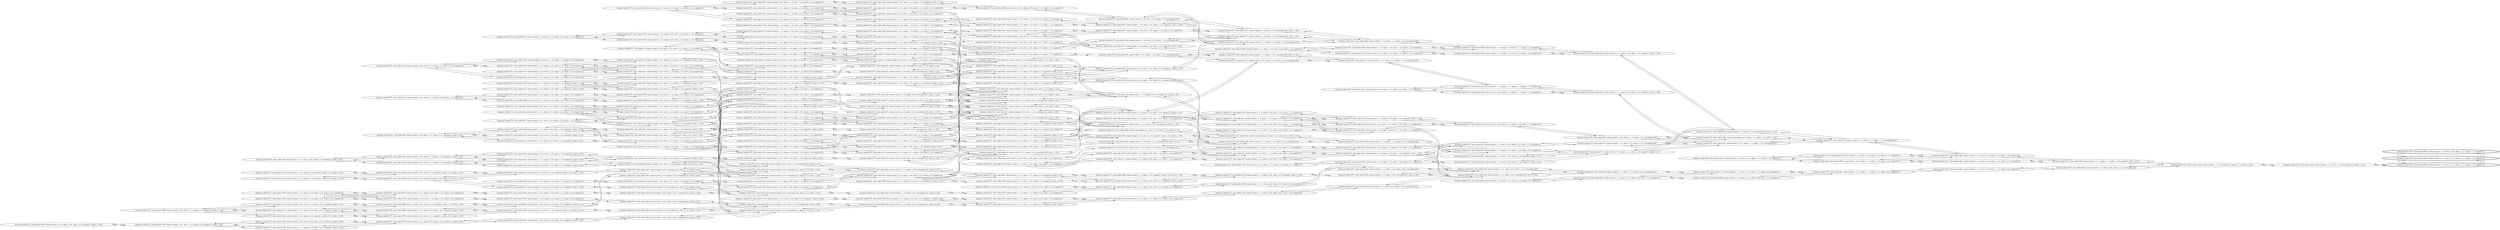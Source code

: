 digraph {
rankdir="LR"
s2502[label="(instance index=275, state index=2502, atoms={at(t1,c_2_2), at(p2,c_0_0), at(p1,c_0_0), empty(t1), at(p3,c_0_0)})"]
s1689[label="(instance index=275, state index=1689, atoms={at(p2,c_0_0), at(t1,c_2_1), at(p1,c_0_0), empty(t1), at(p3,c_0_2)})"]
s1783[label="(instance index=275, state index=1783, atoms={at(p2,c_0_0), at(t1,c_1_2), at(p1,c_0_0), empty(t1), at(p3,c_0_0)})"]
s1201[label="(instance index=275, state index=1201, atoms={at(p2,c_0_0), at(t1,c_0_2), at(p1,c_0_0), empty(t1), at(p3,c_0_0)})"]
s1444[label="(instance index=275, state index=1444, atoms={at(p2,c_0_0), at(t1,c_0_2), at(p3,c_2_2), at(p1,c_0_0), empty(t1)})"]
s1445[label="(instance index=275, state index=1445, atoms={at(t1,c_1_1), at(p2,c_0_0), at(p3,c_2_2), at(p1,c_0_0), empty(t1)})"]
s442[label="(instance index=275, state index=442, atoms={at(t1,c_2_2), at(p2,c_0_0), at(p1,c_1_0), empty(t1), at(p3,c_0_0)})"]
s1112[label="(instance index=275, state index=1112, atoms={at(p2,c_0_0), at(t1,c_2_0), at(p1,c_0_0), empty(t1), at(p3,c_0_2)})"]
s1202[label="(instance index=275, state index=1202, atoms={at(t1,c_1_1), at(p2,c_0_0), at(p1,c_0_0), empty(t1), at(p3,c_0_0)})"]
s1124[label="(instance index=275, state index=1124, atoms={at(t1,c_2_2), at(p2,c_0_0), empty(t1), at(p3,c_0_2), at(p1,c_2_0)})"]
s1222[label="(instance index=275, state index=1222, atoms={at(t1,c_2_2), at(p2,c_0_0), empty(t1), at(p3,c_0_0), at(p1,c_2_0)})"]
s1123[label="(instance index=275, state index=1123, atoms={at(t1,c_1_1), at(p2,c_0_0), empty(t1), at(p3,c_0_2), at(p1,c_2_0)})"]
s1111[label="(instance index=275, state index=1111, atoms={at(t1,c_1_1), at(p2,c_0_0), at(p1,c_0_0), empty(t1), at(p3,c_0_2)})"]
s913[label="(instance index=275, state index=913, atoms={at(t1,c_0_1), at(p2,c_0_0), at(p3,c_2_2), at(p1,c_0_0), empty(t1)})"]
s690[label="(instance index=275, state index=690, atoms={at(p2,c_0_0), at(t1,c_2_1), empty(t1), at(p3,c_0_2), at(p1,c_2_0)})"]
s745[label="(instance index=275, state index=745, atoms={at(t1,c_0_1), at(p2,c_0_0), at(p1,c_0_0), empty(t1), at(p3,c_0_0)})"]
s759[label="(instance index=275, state index=759, atoms={at(p2,c_0_0), at(t1,c_2_1), empty(t1), at(p3,c_0_0), at(p1,c_2_0)})"]
s1563[label="(instance index=275, state index=1563, atoms={at(p2,c_0_0), at(t1,c_1_2), at(p3,c_2_2), at(p1,c_0_0), empty(t1)})"]
s311[label="(instance index=275, state index=311, atoms={at(p2,c_0_0), at(t1,c_1_2), at(p3,c_2_0), at(p1,c_1_0), empty(t1)})"]
s262[label="(instance index=275, state index=262, atoms={at(p2,c_0_0), at(t1,c_2_1), at(p1,c_1_0), empty(t1), at(p3,c_0_0)})"]
s680[label="(instance index=275, state index=680, atoms={at(t1,c_0_1), at(p2,c_0_0), at(p1,c_0_0), empty(t1), at(p3,c_0_2)})"]
s681[label="(instance index=275, state index=681, atoms={at(p2,c_0_0), at(p1,c_0_0), empty(t1), at(p3,c_0_2), at(t1,c_1_0)})"]
s261[label="(instance index=275, state index=261, atoms={at(p2,c_0_0), at(t1,c_1_2), at(p1,c_1_0), empty(t1), at(p3,c_0_0)})"]
s689[label="(instance index=275, state index=689, atoms={at(p2,c_0_0), empty(t1), at(p3,c_0_2), at(p1,c_2_0), at(t1,c_1_0)})"]
s215[label="(instance index=275, state index=215, atoms={at(p2,c_0_0), at(t1,c_2_1), at(p3,c_1_2), at(p1,c_0_0), empty(t1)})"]
s89[label="(instance index=275, state index=89, atoms={at(p2,c_0_0), at(t1,c_2_1), at(p1,c_1_0), empty(t1), at(p3,c_0_2)})"]
s188[label="(instance index=275, state index=188, atoms={at(t1,c_2_2), at(p2,c_0_0), at(p3,c_2_0), at(p1,c_1_0), empty(t1)})"]
s66[label="(instance index=275, state index=66, atoms={at(t1,c_1_1), at(p2,c_0_0), at(p3,c_2_2), at(p1,c_1_0), empty(t1)})"]
s129[label="(instance index=275, state index=129, atoms={at(p2,c_0_0), at(t1,c_2_0), at(p3,c_1_2), at(p1,c_0_0), empty(t1)})"]
s557[label="(instance index=275, state index=557, atoms={at(p2,c_0_0), at(t1,c_2_0), at(p3,c_2_2), empty(t1), at(p1,c_2_0)})"]
s151[label="(instance index=275, state index=151, atoms={at(t1,c_2_2), at(p2,c_0_0), at(p3,c_1_2), empty(t1), at(p1,c_2_0)})"]
s178[label="(instance index=275, state index=178, atoms={at(p3,c_1_0), at(t1,c_2_2), at(p2,c_0_0), at(p1,c_1_0), empty(t1)})"]
s128[label="(instance index=275, state index=128, atoms={at(t1,c_1_1), at(p2,c_0_0), at(p3,c_1_2), at(p1,c_0_0), empty(t1)})"]
s150[label="(instance index=275, state index=150, atoms={at(t1,c_1_1), at(p2,c_0_0), at(p3,c_1_2), empty(t1), at(p1,c_2_0)})"]
s47[label="(instance index=275, state index=47, atoms={at(t1,c_2_2), at(p2,c_0_0), at(p1,c_1_0), empty(t1), at(p3,c_0_2)})"]
s46[label="(instance index=275, state index=46, atoms={at(t1,c_1_1), at(p2,c_0_0), at(p1,c_1_0), empty(t1), at(p3,c_0_2)})"]
s552[label="(instance index=275, state index=552, atoms={at(t1,c_0_0), at(p2,c_0_0), at(p3,c_2_2), at(p1,c_0_0), empty(t1)})"]
s1003[label="(instance index=275, state index=1003, atoms={at(t1,c_2_2), at(p2,c_0_0), at(p3,c_2_2), at(p1,c_0_0), empty(t1)})"]
s358[label="(instance index=275, state index=358, atoms={at(t1,c_2_2), at(p2,c_0_0), at(p3,c_1_2), at(p1,c_0_0), empty(t1)})"]
s65[label="(instance index=275, state index=65, atoms={at(p2,c_0_0), at(t1,c_0_2), at(p3,c_2_2), at(p1,c_1_0), empty(t1)})"]
s405[label="(instance index=275, state index=405, atoms={at(t1,c_0_0), at(p2,c_0_0), at(p1,c_0_0), empty(t1), at(p3,c_0_2)})"]
s410[label="(instance index=275, state index=410, atoms={at(p2,c_0_0), at(t1,c_2_0), empty(t1), at(p3,c_0_2), at(p1,c_2_0)})"]
s67[label="(instance index=275, state index=67, atoms={at(p2,c_0_0), at(t1,c_2_0), at(p3,c_2_2), at(p1,c_1_0), empty(t1)})"]
s127[label="(instance index=275, state index=127, atoms={at(p2,c_0_0), at(t1,c_0_2), at(p3,c_1_2), at(p1,c_0_0), empty(t1)})"]
s152[label="(instance index=275, state index=152, atoms={at(p2,c_0_0), at(t1,c_2_0), at(p1,c_1_0), empty(t1), at(p3,c_0_2)})"]
s160[label="(instance index=275, state index=160, atoms={at(t1,c_2_2), at(p2,c_0_0), at(p1,c_1_0), at(p3,c_0_1), empty(t1)})"]
s161[label="(instance index=275, state index=161, atoms={at(p2,c_0_0), at(t1,c_0_2), at(p1,c_1_0), empty(t1), at(p3,c_0_0)})"]
s162[label="(instance index=275, state index=162, atoms={at(t1,c_1_1), at(p2,c_0_0), at(p1,c_1_0), empty(t1), at(p3,c_0_0)})"]
s163[label="(instance index=275, state index=163, atoms={at(p2,c_0_0), at(t1,c_2_0), at(p1,c_1_0), empty(t1), at(p3,c_0_0)})"]
s186[label="(instance index=275, state index=186, atoms={at(t1,c_1_1), at(p2,c_0_0), at(p3,c_2_0), at(p1,c_1_0), empty(t1)})"]
s443[label="(instance index=275, state index=443, atoms={at(t1,c_0_0), at(p2,c_0_0), at(p1,c_0_0), empty(t1), at(p3,c_0_0)})"]
s448[label="(instance index=275, state index=448, atoms={at(p2,c_0_0), at(t1,c_2_0), empty(t1), at(p3,c_0_0), at(p1,c_2_0)})"]
s36[label="(instance index=275, state index=36, atoms={at(p2,c_0_0), at(t1,c_2_1), at(p3,c_2_2), at(p1,c_1_0), empty(t1)})"]
s245[label="(instance index=275, state index=245, atoms={at(t1,c_0_0), at(p2,c_0_0), carrying(t1,p1), at(p3,c_0_2)})"]
s113[label="(instance index=275, state index=113, atoms={at(t1,c_0_1), at(p2,c_0_0), at(p3,c_2_2), at(p1,c_1_0), empty(t1)})"]
s24[label="(instance index=275, state index=24, atoms={at(t1,c_0_1), at(p2,c_0_0), at(p1,c_1_0), empty(t1), at(p3,c_0_2)})"]
s233[label="(instance index=275, state index=233, atoms={at(p2,c_0_0), at(t1,c_2_1), at(p1,c_1_2), at(p3,c_1_2), empty(t1)})"]
s35[label="(instance index=275, state index=35, atoms={at(p2,c_0_0), at(t1,c_1_2), at(p3,c_2_2), at(p1,c_1_0), empty(t1)})"]
s265[label="(instance index=275, state index=265, atoms={at(p2,c_0_0), carrying(t1,p1), at(t1,c_2_0), at(p3,c_0_0)})"]
s322[label="(instance index=275, state index=322, atoms={at(p2,c_0_0), carrying(t1,p1), at(t1,c_2_0), at(p3,c_2_2)})"]
s263[label="(instance index=275, state index=263, atoms={at(t1,c_0_0), at(p2,c_0_0), carrying(t1,p1), at(p3,c_0_0)})"]
s320[label="(instance index=275, state index=320, atoms={at(t1,c_0_0), at(p2,c_0_0), carrying(t1,p1), at(p3,c_2_2)})"]
s2[label="(instance index=275, state index=2, atoms={at(p2,c_0_0), at(t1,c_2_1), at(p3,c_1_2), at(p1,c_1_0), empty(t1)})"]
s73[label="(instance index=275, state index=73, atoms={at(t1,c_0_1), at(p2,c_0_0), at(p3,c_1_2), at(p1,c_0_0), empty(t1)})"]
s74[label="(instance index=275, state index=74, atoms={at(p2,c_0_0), at(p3,c_1_2), at(p1,c_0_0), empty(t1), at(t1,c_1_0)})"]
s85[label="(instance index=275, state index=85, atoms={at(p2,c_0_0), at(p3,c_1_2), empty(t1), at(p1,c_2_0), at(t1,c_1_0)})"]
s86[label="(instance index=275, state index=86, atoms={at(p2,c_0_0), at(t1,c_2_1), at(p3,c_1_2), empty(t1), at(p1,c_2_0)})"]
s112[label="(instance index=275, state index=112, atoms={at(p3,c_2_1), at(p2,c_0_0), at(t1,c_1_2), at(p1,c_1_0), empty(t1)})"]
s87[label="(instance index=275, state index=87, atoms={at(p2,c_0_0), at(p1,c_1_0), empty(t1), at(p3,c_0_2), at(t1,c_1_0)})"]
s114[label="(instance index=275, state index=114, atoms={at(p2,c_0_0), at(p3,c_2_2), at(p1,c_1_0), empty(t1), at(t1,c_1_0)})"]
s25[label="(instance index=275, state index=25, atoms={at(p2,c_0_0), at(t1,c_1_2), at(p1,c_1_0), empty(t1), at(p3,c_0_2)})"]
s92[label="(instance index=275, state index=92, atoms={at(p2,c_0_0), at(t1,c_1_2), at(p1,c_1_0), at(p3,c_0_1), empty(t1)})"]
s94[label="(instance index=275, state index=94, atoms={at(t1,c_0_1), at(p2,c_0_0), at(p1,c_1_0), empty(t1), at(p3,c_0_0)})"]
s608[label="(instance index=275, state index=608, atoms={at(t1,c_2_2), at(p2,c_0_0), carrying(t1,p3), at(p1,c_0_0)})"]
s95[label="(instance index=275, state index=95, atoms={at(p2,c_0_0), at(p1,c_1_0), empty(t1), at(p3,c_0_0), at(t1,c_1_0)})"]
s103[label="(instance index=275, state index=103, atoms={at(p3,c_1_0), at(p2,c_0_0), at(t1,c_1_2), at(p1,c_1_0), empty(t1)})"]
s104[label="(instance index=275, state index=104, atoms={at(p3,c_1_0), at(p2,c_0_0), at(t1,c_2_1), at(p1,c_1_0), empty(t1)})"]
s108[label="(instance index=275, state index=108, atoms={at(p2,c_0_0), at(p3,c_2_0), at(p1,c_1_0), empty(t1), at(t1,c_1_0)})"]
s109[label="(instance index=275, state index=109, atoms={at(p2,c_0_0), at(t1,c_2_1), at(p3,c_2_0), at(p1,c_1_0), empty(t1)})"]
s214[label="(instance index=275, state index=214, atoms={at(p2,c_0_0), at(t1,c_1_2), at(p3,c_1_2), at(p1,c_0_0), empty(t1)})"]
s247[label="(instance index=275, state index=247, atoms={at(p2,c_0_0), carrying(t1,p1), at(t1,c_2_0), at(p3,c_0_2)})"]
s244[label="(instance index=275, state index=244, atoms={at(p2,c_0_0), at(t1,c_1_2), at(p3,c_1_2), empty(t1), at(p1,c_2_0)})"]
s1325[label="(instance index=275, state index=1325, atoms={at(p3,c_1_0), at(p2,c_1_0), at(t1,c_0_2), at(p1,c_1_0), empty(t1)})"]
s141[label="(instance index=275, state index=141, atoms={at(p2,c_0_0), at(p1,c_1_2), at(t1,c_0_2), at(p3,c_1_2), empty(t1)})"]
s14[label="(instance index=275, state index=14, atoms={at(p2,c_0_0), at(t1,c_0_2), at(p1,c_1_0), empty(t1), at(p3,c_0_2)})"]
s359[label="(instance index=275, state index=359, atoms={at(p2,c_0_0), at(t1,c_1_2), carrying(t1,p3), at(p1,c_0_0)})"]
s19[label="(instance index=275, state index=19, atoms={at(t1,c_2_2), at(p2,c_0_0), at(p3,c_2_2), at(p1,c_1_0), empty(t1)})"]
s64[label="(instance index=275, state index=64, atoms={at(p3,c_2_1), at(t1,c_2_2), at(p2,c_0_0), at(p1,c_1_0), empty(t1)})"]
s4[label="(instance index=275, state index=4, atoms={at(t1,c_1_1), at(p2,c_0_0), at(p3,c_1_2), at(p1,c_1_0), empty(t1)})"]
s6[label="(instance index=275, state index=6, atoms={at(p2,c_0_0), at(t1,c_2_0), at(p3,c_1_2), at(p1,c_1_0), empty(t1)})"]
s3[label="(instance index=275, state index=3, atoms={at(p2,c_0_0), at(t1,c_0_2), at(p3,c_1_2), at(p1,c_1_0), empty(t1)})"]
s39[label="(instance index=275, state index=39, atoms={at(t1,c_0_0), at(p2,c_0_0), at(p3,c_1_2), at(p1,c_0_0), empty(t1)})"]
s44[label="(instance index=275, state index=44, atoms={at(p2,c_0_0), at(t1,c_2_0), at(p3,c_1_2), empty(t1), at(p1,c_2_0)})"]
s62[label="(instance index=275, state index=62, atoms={at(p3,c_2_1), at(t1,c_1_1), at(p2,c_0_0), at(p1,c_1_0), empty(t1)})"]
s63[label="(instance index=275, state index=63, atoms={at(p3,c_2_1), at(p2,c_0_0), at(t1,c_2_0), at(p1,c_1_0), empty(t1)})"]
s45[label="(instance index=275, state index=45, atoms={at(t1,c_0_0), at(p2,c_0_0), at(p1,c_1_0), empty(t1), at(p3,c_0_2)})"]
s142[label="(instance index=275, state index=142, atoms={at(t1,c_1_1), at(p2,c_0_0), at(p1,c_1_2), at(p3,c_1_2), empty(t1)})"]
s143[label="(instance index=275, state index=143, atoms={at(t1,c_2_2), at(p2,c_0_0), at(p1,c_1_2), at(p3,c_1_2), empty(t1)})"]
s145[label="(instance index=275, state index=145, atoms={at(t1,c_2_2), at(p2,c_0_0), at(p1,c_2_2), at(p3,c_1_2), empty(t1)})"]
s1173[label="(instance index=275, state index=1173, atoms={at(t1,c_2_2), at(p1,c_1_0), at(p3,c_0_1), empty(t1), at(p2,c_0_1)})"]
s146[label="(instance index=275, state index=146, atoms={at(t1,c_1_1), at(p2,c_0_0), at(p1,c_2_1), at(p3,c_1_2), empty(t1)})"]
s147[label="(instance index=275, state index=147, atoms={at(p2,c_0_0), at(t1,c_2_0), at(p1,c_2_1), at(p3,c_1_2), empty(t1)})"]
s404[label="(instance index=275, state index=404, atoms={at(p2,c_0_0), at(t1,c_1_2), carrying(t1,p3), at(p1,c_2_0)})"]
s148[label="(instance index=275, state index=148, atoms={at(t1,c_2_2), at(p2,c_0_0), at(p1,c_2_1), at(p3,c_1_2), empty(t1)})"]
s49[label="(instance index=275, state index=49, atoms={at(p2,c_0_0), at(t1,c_0_2), at(p1,c_1_0), at(p3,c_0_1), empty(t1)})"]
s50[label="(instance index=275, state index=50, atoms={at(t1,c_1_1), at(p2,c_0_0), at(p1,c_1_0), at(p3,c_0_1), empty(t1)})"]
s51[label="(instance index=275, state index=51, atoms={at(t1,c_0_0), at(p2,c_0_0), at(p1,c_1_0), empty(t1), at(p3,c_0_0)})"]
s58[label="(instance index=275, state index=58, atoms={at(p3,c_1_0), at(t1,c_1_1), at(p2,c_0_0), at(p1,c_1_0), empty(t1)})"]
s59[label="(instance index=275, state index=59, atoms={at(p3,c_1_0), at(p2,c_0_0), at(t1,c_2_0), at(p1,c_1_0), empty(t1)})"]
s61[label="(instance index=275, state index=61, atoms={at(p2,c_0_0), at(t1,c_2_0), at(p3,c_2_0), at(p1,c_1_0), empty(t1)})"]
s0[label="(instance index=275, state index=0, atoms={at(t1,c_2_2), at(p2,c_0_0), at(p3,c_1_2), at(p1,c_1_0), empty(t1)})"]
s387[label="(instance index=275, state index=387, atoms={at(p2,c_0_0), at(p1,c_1_2), at(t1,c_2_0), at(p3,c_1_2), empty(t1)})"]
s175[label="(instance index=275, state index=175, atoms={at(p3,c_1_0), at(p2,c_0_0), at(t1,c_0_2), at(p1,c_1_0), empty(t1)})"]
s190[label="(instance index=275, state index=190, atoms={at(p3,c_2_1), at(p2,c_0_0), at(t1,c_0_2), at(p1,c_1_0), empty(t1)})"]
s1212[label="(instance index=275, state index=1212, atoms={at(p1,c_1_1), at(t1,c_2_2), at(p2,c_0_0), empty(t1), at(p3,c_0_0)})"]
s164[label="(instance index=275, state index=164, atoms={at(p2,c_0_0), carrying(t1,p1), at(p3,c_0_0), at(t1,c_1_0)})"]
s153[label="(instance index=275, state index=153, atoms={at(p2,c_0_0), carrying(t1,p1), at(p3,c_0_2), at(t1,c_1_0)})"]
s187[label="(instance index=275, state index=187, atoms={at(p2,c_0_0), carrying(t1,p1), at(p3,c_2_0), at(t1,c_1_0)})"]
s193[label="(instance index=275, state index=193, atoms={at(p2,c_0_0), carrying(t1,p1), at(p3,c_2_2), at(t1,c_1_0)})"]
s246[label="(instance index=275, state index=246, atoms={at(t1,c_1_1), at(p2,c_0_0), carrying(t1,p1), at(p3,c_0_2)})"]
s239[label="(instance index=275, state index=239, atoms={at(t1,c_0_1), at(p2,c_0_0), at(p1,c_2_1), at(p3,c_1_2), empty(t1)})"]
s753[label="(instance index=275, state index=753, atoms={at(p1,c_1_1), at(p2,c_0_0), at(t1,c_1_2), empty(t1), at(p3,c_0_0)})"]
s32[label="(instance index=275, state index=32, atoms={at(p3,c_1_0), at(p2,c_0_0), at(p1,c_1_0), empty(t1), at(t1,c_1_0)})"]
s33[label="(instance index=275, state index=33, atoms={at(p2,c_0_0), at(t1,c_2_0), carrying(t1,p3), at(p1,c_1_0)})"]
s82[label="(instance index=275, state index=82, atoms={at(p2,c_0_0), at(t1,c_1_2), at(p1,c_1_2), at(p3,c_1_2), empty(t1)})"]
s1[label="(instance index=275, state index=1, atoms={at(p2,c_0_0), at(t1,c_1_2), at(p3,c_1_2), at(p1,c_1_0), empty(t1)})"]
s34[label="(instance index=275, state index=34, atoms={at(p3,c_2_1), at(p2,c_0_0), at(t1,c_2_1), at(p1,c_1_0), empty(t1)})"]
s725[label="(instance index=275, state index=725, atoms={at(t1,c_1_2), at(p1,c_1_0), at(p3,c_0_1), empty(t1), at(p2,c_0_1)})"]
s726[label="(instance index=275, state index=726, atoms={at(t1,c_2_1), at(p1,c_1_0), at(p3,c_0_1), empty(t1), at(p2,c_0_1)})"]
s26[label="(instance index=275, state index=26, atoms={at(t1,c_0_1), at(p2,c_0_0), at(p1,c_1_0), at(p3,c_0_1), empty(t1)})"]
s23[label="(instance index=275, state index=23, atoms={at(p2,c_0_0), carrying(t1,p1), at(t1,c_2_0), at(p3,c_1_2)})"]
s8[label="(instance index=275, state index=8, atoms={at(p2,c_0_0), at(p3,c_1_2), at(p1,c_1_0), empty(t1), at(t1,c_1_0)})"]
s7[label="(instance index=275, state index=7, atoms={at(t1,c_0_1), at(p2,c_0_0), at(p3,c_1_2), at(p1,c_1_0), empty(t1)})"]
s264[label="(instance index=275, state index=264, atoms={at(t1,c_1_1), at(p2,c_0_0), carrying(t1,p1), at(p3,c_0_0)})"]
s196[label="(instance index=275, state index=196, atoms={at(t1,c_2_1), at(p3,c_1_2), at(p1,c_1_0), empty(t1), at(p2,c_0_1)})"]
s206[label="(instance index=275, state index=206, atoms={at(t1,c_0_1), at(p2,c_1_0), at(p3,c_1_2), at(p1,c_1_0), empty(t1)})"]
s21[label="(instance index=275, state index=21, atoms={at(t1,c_0_0), at(p2,c_0_0), carrying(t1,p1), at(p3,c_1_2)})"]
s76[label="(instance index=275, state index=76, atoms={at(t1,c_0_1), at(p2,c_0_0), at(p3,c_1_2), empty(t1), at(p1,c_0_1)})"]
s77[label="(instance index=275, state index=77, atoms={at(p2,c_0_0), carrying(t1,p1), at(t1,c_0_2), at(p3,c_1_2)})"]
s83[label="(instance index=275, state index=83, atoms={at(t1,c_2_2), at(p2,c_0_0), carrying(t1,p1), at(p3,c_1_2)})"]
s84[label="(instance index=275, state index=84, atoms={at(p2,c_0_0), at(t1,c_2_1), at(p1,c_2_1), at(p3,c_1_2), empty(t1)})"]
s9[label="(instance index=275, state index=9, atoms={at(p2,c_0_0), at(t1,c_0_2), carrying(t1,p3), at(p1,c_1_0)})"]
s27[label="(instance index=275, state index=27, atoms={at(t1,c_0_0), at(p2,c_0_0), carrying(t1,p3), at(p1,c_1_0)})"]
s11[label="(instance index=275, state index=11, atoms={at(t1,c_2_2), at(p2,c_0_0), carrying(t1,p3), at(p1,c_1_0)})"]
s231[label="(instance index=275, state index=231, atoms={at(t1,c_0_1), at(p2,c_0_0), at(p1,c_1_2), at(p3,c_1_2), empty(t1)})"]
s232[label="(instance index=275, state index=232, atoms={at(p2,c_0_0), at(p1,c_1_2), at(p3,c_1_2), empty(t1), at(t1,c_1_0)})"]
s101[label="(instance index=275, state index=101, atoms={at(t1,c_0_1), at(p3,c_1_0), at(p2,c_0_0), at(p1,c_1_0), empty(t1)})"]
s835[label="(instance index=275, state index=835, atoms={at(t1,c_0_1), at(p3,c_1_0), at(p2,c_1_0), at(p1,c_1_0), empty(t1)})"]
s321[label="(instance index=275, state index=321, atoms={at(t1,c_1_1), at(p2,c_0_0), carrying(t1,p1), at(p3,c_2_2)})"]
s836[label="(instance index=275, state index=836, atoms={at(p3,c_1_0), at(p2,c_1_0), at(t1,c_1_2), at(p1,c_1_0), empty(t1)})"]
s110[label="(instance index=275, state index=110, atoms={at(t1,c_0_1), at(p3,c_2_1), at(p2,c_0_0), at(p1,c_1_0), empty(t1)})"]
s686[label="(instance index=275, state index=686, atoms={at(p1,c_1_1), at(p2,c_0_0), at(t1,c_2_1), empty(t1), at(p3,c_0_2)})"]
s40[label="(instance index=275, state index=40, atoms={at(t1,c_0_1), at(p2,c_0_0), carrying(t1,p1), at(p3,c_1_2)})"]
s494[label="(instance index=275, state index=494, atoms={at(p3,c_1_1), at(t1,c_2_2), at(p2,c_0_0), empty(t1), at(p1,c_2_0)})"]
s473[label="(instance index=275, state index=473, atoms={at(p3,c_1_1), at(p2,c_0_0), at(t1,c_0_2), at(p1,c_0_0), empty(t1)})"]
s445[label="(instance index=275, state index=445, atoms={at(t1,c_1_1), at(p1,c_1_1), at(p2,c_0_0), empty(t1), at(p3,c_0_0)})"]
s323[label="(instance index=275, state index=323, atoms={at(t1,c_2_0), at(p3,c_1_2), at(p1,c_1_0), empty(t1), at(p2,c_0_1)})"]
s48[label="(instance index=275, state index=48, atoms={at(t1,c_0_0), at(p2,c_0_0), at(p1,c_1_0), at(p3,c_0_1), empty(t1)})"]
s429[label="(instance index=275, state index=429, atoms={at(t1,c_0_0), at(p1,c_1_0), at(p3,c_0_1), empty(t1), at(p2,c_0_1)})"]
s57[label="(instance index=275, state index=57, atoms={at(p3,c_1_0), at(t1,c_0_0), at(p2,c_0_0), at(p1,c_1_0), empty(t1)})"]
s56[label="(instance index=275, state index=56, atoms={at(p3,c_1_1), at(t1,c_2_2), at(p2,c_0_0), at(p1,c_1_0), empty(t1)})"]
s18[label="(instance index=275, state index=18, atoms={at(p2,c_0_0), at(t1,c_2_1), carrying(t1,p3), at(p1,c_1_0)})"]
s132[label="(instance index=275, state index=132, atoms={at(t1,c_0_0), at(p2,c_0_0), at(p3,c_1_2), empty(t1), at(p1,c_0_1)})"]
s386[label="(instance index=275, state index=386, atoms={at(t1,c_0_0), at(p2,c_0_0), at(p1,c_1_2), at(p3,c_1_2), empty(t1)})"]
s5[label="(instance index=275, state index=5, atoms={at(p2,c_0_0), at(t1,c_1_2), carrying(t1,p3), at(p1,c_1_0)})"]
s15[label="(instance index=275, state index=15, atoms={at(t1,c_0_1), at(p2,c_0_0), carrying(t1,p3), at(p1,c_1_0)})"]
s43[label="(instance index=275, state index=43, atoms={at(p2,c_0_0), carrying(t1,p1), at(t1,c_2_1), at(p3,c_1_2)})"]
s123[label="(instance index=275, state index=123, atoms={at(p2,c_1_0), at(t1,c_1_1), at(p3,c_1_2), at(p1,c_1_0), empty(t1)})"]
s503[label="(instance index=275, state index=503, atoms={at(p3,c_1_0), at(p2,c_1_0), at(t1,c_1_1), at(p1,c_1_0), empty(t1)})"]
s122[label="(instance index=275, state index=122, atoms={at(p2,c_1_0), at(t1,c_0_0), at(p3,c_1_2), at(p1,c_1_0), empty(t1)})"]
s117[label="(instance index=275, state index=117, atoms={at(t1,c_1_1), at(p3,c_1_2), at(p1,c_1_0), empty(t1), at(p2,c_0_1)})"]
s496[label="(instance index=275, state index=496, atoms={at(p3,c_1_0), at(t1,c_0_2), at(p1,c_1_0), empty(t1), at(p2,c_0_1)})"]
s115[label="(instance index=275, state index=115, atoms={at(t1,c_0_0), at(p3,c_1_2), at(p1,c_1_0), empty(t1), at(p2,c_0_1)})"]
s345[label="(instance index=275, state index=345, atoms={at(p2,c_1_0), at(t1,c_0_2), at(p3,c_1_2), at(p1,c_1_0), empty(t1)})"]
s1064[label="(instance index=275, state index=1064, atoms={at(p1,c_1_1), at(p2,c_0_0), at(t1,c_0_2), at(p3,c_2_2), empty(t1)})"]
s12[label="(instance index=275, state index=12, atoms={at(t1,c_0_0), at(p2,c_0_0), at(p3,c_1_2), at(p1,c_1_0), empty(t1)})"]
s431[label="(instance index=275, state index=431, atoms={at(t1,c_1_1), at(p1,c_1_0), at(p3,c_0_1), empty(t1), at(p2,c_0_1)})"]
s430[label="(instance index=275, state index=430, atoms={at(t1,c_0_2), at(p1,c_1_0), at(p3,c_0_1), empty(t1), at(p2,c_0_1)})"]
s17[label="(instance index=275, state index=17, atoms={at(p2,c_0_0), carrying(t1,p3), at(p1,c_1_0), at(t1,c_1_0)})"]
s398[label="(instance index=275, state index=398, atoms={at(t1,c_0_0), at(p2,c_0_0), at(p1,c_2_1), at(p3,c_1_2), empty(t1)})"]
s502[label="(instance index=275, state index=502, atoms={at(p3,c_1_0), at(p2,c_1_0), at(t1,c_0_0), at(p1,c_1_0), empty(t1)})"]
s42[label="(instance index=275, state index=42, atoms={at(p2,c_0_0), carrying(t1,p1), at(t1,c_1_2), at(p3,c_1_2)})"]
s554[label="(instance index=275, state index=554, atoms={at(t1,c_1_1), at(p1,c_1_1), at(p2,c_0_0), at(p3,c_2_2), empty(t1)})"]
s13[label="(instance index=275, state index=13, atoms={at(p2,c_0_0), carrying(t1,p1), at(p3,c_1_2), at(t1,c_1_0)})"]
s407[label="(instance index=275, state index=407, atoms={at(t1,c_1_1), at(p1,c_1_1), at(p2,c_0_0), empty(t1), at(p3,c_0_2)})"]
s289[label="(instance index=275, state index=289, atoms={at(p3,c_1_1), at(p2,c_0_0), at(t1,c_2_1), empty(t1), at(p1,c_2_0)})"]
s288[label="(instance index=275, state index=288, atoms={at(p3,c_1_1), at(p2,c_0_0), empty(t1), at(p1,c_2_0), at(t1,c_1_0)})"]
s31[label="(instance index=275, state index=31, atoms={at(p3,c_1_1), at(p2,c_0_0), at(t1,c_2_1), at(p1,c_1_0), empty(t1)})"]
s256[label="(instance index=275, state index=256, atoms={at(t1,c_0_1), at(p1,c_1_0), at(p3,c_0_1), empty(t1), at(p2,c_0_1)})"]
s222[label="(instance index=275, state index=222, atoms={at(t1,c_0_0), at(p3,c_1_2), carrying(t1,p2), at(p1,c_0_1)})"]
s194[label="(instance index=275, state index=194, atoms={at(p3,c_1_2), at(p1,c_1_0), empty(t1), at(p2,c_0_1), at(t1,c_1_0)})"]
s293[label="(instance index=275, state index=293, atoms={at(p3,c_1_0), at(p2,c_1_0), at(p1,c_1_0), empty(t1), at(t1,c_1_0)})"]
s290[label="(instance index=275, state index=290, atoms={at(t1,c_0_1), at(p3,c_1_0), at(p1,c_1_0), empty(t1), at(p2,c_0_1)})"]
s30[label="(instance index=275, state index=30, atoms={at(p3,c_1_1), at(p2,c_0_0), at(t1,c_1_2), at(p1,c_1_0), empty(t1)})"]
s276[label="(instance index=275, state index=276, atoms={at(t1,c_0_1), at(p3,c_1_1), at(p2,c_0_0), at(p1,c_0_0), empty(t1)})"]
s22[label="(instance index=275, state index=22, atoms={at(t1,c_1_1), at(p2,c_0_0), carrying(t1,p1), at(p3,c_1_2)})"]
s71[label="(instance index=275, state index=71, atoms={at(p2,c_1_0), at(p3,c_1_2), at(p1,c_1_0), empty(t1), at(t1,c_1_0)})"]
s20[label="(instance index=275, state index=20, atoms={at(t1,c_0_0), at(p3,c_1_2), at(p1,c_1_0), carrying(t1,p2)})"]
s81[label="(instance index=275, state index=81, atoms={at(p1,c_1_1), at(p2,c_0_0), at(t1,c_2_1), at(p3,c_1_2), empty(t1)})"]
s102[label="(instance index=275, state index=102, atoms={at(p3,c_1_0), at(t1,c_0_0), at(p1,c_1_0), carrying(t1,p2)})"]
s68[label="(instance index=275, state index=68, atoms={at(t1,c_0_1), at(p3,c_1_2), at(p1,c_1_0), empty(t1), at(p2,c_0_1)})"]
s291[label="(instance index=275, state index=291, atoms={at(p3,c_1_0), at(t1,c_0_2), at(p1,c_1_0), carrying(t1,p2)})"]
s560[label="(instance index=275, state index=560, atoms={carrying(t1,p1), at(t1,c_2_0), at(p3,c_1_2), at(p2,c_0_1)})"]
s207[label="(instance index=275, state index=207, atoms={at(p2,c_1_0), at(t1,c_1_2), at(p3,c_1_2), at(p1,c_1_0), empty(t1)})"]
s10[label="(instance index=275, state index=10, atoms={at(t1,c_1_1), at(p2,c_0_0), carrying(t1,p3), at(p1,c_1_0)})"]
s91[label="(instance index=275, state index=91, atoms={at(t1,c_0_0), at(p1,c_1_0), at(p3,c_0_1), carrying(t1,p2)})"]
s649[label="(instance index=275, state index=649, atoms={at(p1,c_1_1), at(p2,c_0_0), at(t1,c_1_2), at(p3,c_2_2), empty(t1)})"]
s139[label="(instance index=275, state index=139, atoms={at(p1,c_1_1), at(t1,c_2_2), at(p2,c_0_0), at(p3,c_1_2), empty(t1)})"]
s174[label="(instance index=275, state index=174, atoms={at(p3,c_1_1), at(p2,c_0_0), at(t1,c_2_0), empty(t1), at(p1,c_2_0)})"]
s177[label="(instance index=275, state index=177, atoms={at(p3,c_1_0), at(p1,c_1_0), carrying(t1,p2), at(t1,c_1_0)})"]
s176[label="(instance index=275, state index=176, atoms={at(t1,c_0_1), at(p3,c_1_0), at(p1,c_1_0), carrying(t1,p2)})"]
s347[label="(instance index=275, state index=347, atoms={at(p2,c_1_0), at(t1,c_1_2), carrying(t1,p3), at(p1,c_1_0)})"]
s53[label="(instance index=275, state index=53, atoms={at(p3,c_1_1), at(p2,c_0_0), at(t1,c_0_2), at(p1,c_1_0), empty(t1)})"]
s16[label="(instance index=275, state index=16, atoms={at(p3,c_1_1), at(t1,c_1_1), at(p2,c_0_0), at(p1,c_1_0), empty(t1)})"]
s169[label="(instance index=275, state index=169, atoms={at(p3,c_1_1), at(t1,c_0_0), at(p2,c_0_0), at(p1,c_0_0), empty(t1)})"]
s54[label="(instance index=275, state index=54, atoms={at(p3,c_1_1), at(p2,c_0_0), at(t1,c_2_0), at(p1,c_1_0), empty(t1)})"]
s385[label="(instance index=275, state index=385, atoms={at(p1,c_1_1), at(t1,c_2_2), at(p2,c_0_0), at(p3,c_2_2), empty(t1)})"]
s324[label="(instance index=275, state index=324, atoms={carrying(t1,p1), at(p3,c_1_2), at(p2,c_0_1), at(t1,c_1_0)})"]
s37[label="(instance index=275, state index=37, atoms={at(t1,c_0_1), at(p3,c_1_2), at(p1,c_1_0), carrying(t1,p2)})"]
s41[label="(instance index=275, state index=41, atoms={at(t1,c_1_1), at(p1,c_1_1), at(p2,c_0_0), at(p3,c_1_2), empty(t1)})"]
s38[label="(instance index=275, state index=38, atoms={at(p3,c_1_2), at(p1,c_1_0), carrying(t1,p2), at(t1,c_1_0)})"]
s137[label="(instance index=275, state index=137, atoms={at(p1,c_1_1), at(p2,c_0_0), at(t1,c_0_2), at(p3,c_1_2), empty(t1)})"]
s138[label="(instance index=275, state index=138, atoms={at(p1,c_1_1), at(p2,c_0_0), at(t1,c_2_0), at(p3,c_1_2), empty(t1)})"]
s158[label="(instance index=275, state index=158, atoms={at(t1,c_0_1), at(p1,c_1_0), at(p3,c_0_1), carrying(t1,p2)})"]
s1269[label="(instance index=275, state index=1269, atoms={at(p3,c_1_1), at(p2,c_1_0), at(t1,c_0_2), at(p1,c_1_0), empty(t1)})"]
s1185[label="(instance index=275, state index=1185, atoms={at(t1,c_2_2), at(p2,c_1_1), at(p1,c_1_0), at(p3,c_0_1), empty(t1)})"]
s793[label="(instance index=275, state index=793, atoms={at(t1,c_0_1), at(p3,c_1_1), at(p2,c_1_0), at(p1,c_1_0), empty(t1)})"]
s230[label="(instance index=275, state index=230, atoms={at(p1,c_1_1), at(t1,c_2_2), at(p2,c_0_0), carrying(t1,p3)})"]
s258[label="(instance index=275, state index=258, atoms={at(t1,c_1_1), at(p1,c_1_0), at(p3,c_0_1), carrying(t1,p2)})"]
s70[label="(instance index=275, state index=70, atoms={at(t1,c_1_1), at(p3,c_1_2), at(p1,c_1_0), carrying(t1,p2)})"]
s79[label="(instance index=275, state index=79, atoms={at(p1,c_1_1), at(p2,c_0_0), at(p3,c_1_2), empty(t1), at(t1,c_1_0)})"]
s100[label="(instance index=275, state index=100, atoms={at(p3,c_1_1), at(p2,c_0_0), carrying(t1,p1), at(t1,c_2_0)})"]
s292[label="(instance index=275, state index=292, atoms={at(p3,c_1_0), at(t1,c_1_1), at(p1,c_1_0), carrying(t1,p2)})"]
s80[label="(instance index=275, state index=80, atoms={at(p1,c_1_1), at(p2,c_0_0), at(t1,c_1_2), at(p3,c_1_2), empty(t1)})"]
s201[label="(instance index=275, state index=201, atoms={at(t1,c_0_1), at(p2,c_1_1), at(p3,c_1_2), at(p1,c_1_0), empty(t1)})"]
s78[label="(instance index=275, state index=78, atoms={at(t1,c_0_1), at(p1,c_1_1), at(p2,c_0_0), at(p3,c_1_2), empty(t1)})"]
s28[label="(instance index=275, state index=28, atoms={at(t1,c_0_1), at(p3,c_1_1), at(p2,c_0_0), at(p1,c_1_0), empty(t1)})"]
s29[label="(instance index=275, state index=29, atoms={at(p3,c_1_1), at(p2,c_0_0), at(p1,c_1_0), empty(t1), at(t1,c_1_0)})"]
s794[label="(instance index=275, state index=794, atoms={at(p3,c_1_1), at(p2,c_1_0), at(t1,c_1_2), at(p1,c_1_0), empty(t1)})"]
s98[label="(instance index=275, state index=98, atoms={at(p3,c_1_1), at(t1,c_0_0), at(p2,c_0_0), carrying(t1,p1)})"]
s734[label="(instance index=275, state index=734, atoms={at(t1,c_1_2), at(p2,c_1_1), at(p1,c_1_0), at(p3,c_0_1), empty(t1)})"]
s120[label="(instance index=275, state index=120, atoms={at(t1,c_1_1), at(p2,c_1_1), at(p3,c_1_2), at(p1,c_1_0), empty(t1)})"]
s435[label="(instance index=275, state index=435, atoms={at(t1,c_1_1), at(p2,c_1_1), at(p1,c_1_0), at(p3,c_0_1), empty(t1)})"]
s140[label="(instance index=275, state index=140, atoms={at(p1,c_1_1), at(p2,c_0_0), at(t1,c_1_2), carrying(t1,p3)})"]
s336[label="(instance index=275, state index=336, atoms={at(t1,c_0_0), at(p2,c_1_1), at(p3,c_1_2), at(p1,c_1_0), empty(t1)})"]
s136[label="(instance index=275, state index=136, atoms={at(t1,c_0_0), at(p1,c_1_1), at(p2,c_0_0), at(p3,c_1_2), empty(t1)})"]
s52[label="(instance index=275, state index=52, atoms={at(p3,c_1_1), at(t1,c_0_0), at(p2,c_0_0), at(p1,c_1_0), empty(t1)})"]
s468[label="(instance index=275, state index=468, atoms={at(p3,c_1_1), at(p2,c_1_0), at(t1,c_0_0), at(p1,c_1_0), empty(t1)})"]
s55[label="(instance index=275, state index=55, atoms={at(p3,c_1_1), at(p2,c_0_0), carrying(t1,p1), at(t1,c_1_0)})"]
s469[label="(instance index=275, state index=469, atoms={at(p3,c_1_1), at(p2,c_1_0), at(t1,c_1_1), at(p1,c_1_0), empty(t1)})"]
s461[label="(instance index=275, state index=461, atoms={at(p3,c_1_1), at(t1,c_0_0), at(p1,c_1_0), empty(t1), at(p2,c_0_1)})"]
s485[label="(instance index=275, state index=485, atoms={at(p3,c_1_1), at(p1,c_1_1), at(t1,c_2_2), at(p2,c_0_0), empty(t1)})"]
s462[label="(instance index=275, state index=462, atoms={at(p3,c_1_1), at(t1,c_0_2), at(p1,c_1_0), empty(t1), at(p2,c_0_1)})"]
s274[label="(instance index=275, state index=274, atoms={at(p3,c_1_1), at(p2,c_1_0), at(p1,c_1_0), empty(t1), at(t1,c_1_0)})"]
s97[label="(instance index=275, state index=97, atoms={at(p3,c_1_1), at(t1,c_0_0), at(p1,c_1_0), carrying(t1,p2)})"]
s271[label="(instance index=275, state index=271, atoms={at(t1,c_0_1), at(p3,c_1_1), at(p1,c_1_0), empty(t1), at(p2,c_0_1)})"]
s202[label="(instance index=275, state index=202, atoms={at(p2,c_1_1), at(p3,c_1_2), at(p1,c_1_0), empty(t1), at(t1,c_1_0)})"]
s227[label="(instance index=275, state index=227, atoms={at(t1,c_0_0), at(p1,c_1_1), at(p3,c_1_2), carrying(t1,p2)})"]
s283[label="(instance index=275, state index=283, atoms={at(p3,c_1_1), at(p1,c_1_1), at(p2,c_0_0), at(t1,c_1_2), empty(t1)})"]
s99[label="(instance index=275, state index=99, atoms={at(p3,c_1_1), at(t1,c_1_1), at(p2,c_0_0), carrying(t1,p1)})"]
s171[label="(instance index=275, state index=171, atoms={at(p3,c_1_1), at(t1,c_1_1), at(p1,c_1_1), at(p2,c_0_0), empty(t1)})"]
s167[label="(instance index=275, state index=167, atoms={at(t1,c_0_1), at(p3,c_1_1), at(p1,c_1_0), carrying(t1,p2)})"]
s1262[label="(instance index=275, state index=1262, atoms={at(p3,c_1_1), at(t1,c_0_2), at(p2,c_1_1), at(p1,c_1_0), empty(t1)})"]
s339[label="(instance index=275, state index=339, atoms={carrying(t1,p1), at(p2,c_1_1), at(p3,c_1_2), at(t1,c_1_0)})"]
s483[label="(instance index=275, state index=483, atoms={at(p3,c_1_1), at(p1,c_1_1), at(p2,c_0_0), at(t1,c_0_2), empty(t1)})"]
s168[label="(instance index=275, state index=168, atoms={at(p3,c_1_1), at(p1,c_1_0), carrying(t1,p2), at(t1,c_1_0)})"]
s790[label="(instance index=275, state index=790, atoms={at(p3,c_1_1), at(t1,c_1_2), at(p2,c_1_1), at(p1,c_1_0), empty(t1)})"]
s273[label="(instance index=275, state index=273, atoms={at(p3,c_1_1), at(t1,c_1_1), at(p1,c_1_0), carrying(t1,p2)})"]
s281[label="(instance index=275, state index=281, atoms={at(t1,c_0_1), at(p3,c_1_1), at(p1,c_1_1), at(p2,c_0_0), empty(t1)})"]
s788[label="(instance index=275, state index=788, atoms={at(t1,c_0_1), at(p3,c_1_1), at(p2,c_1_1), at(p1,c_1_0), empty(t1)})"]
s466[label="(instance index=275, state index=466, atoms={at(p3,c_1_1), at(t1,c_1_1), at(p2,c_1_1), at(p1,c_1_0), empty(t1)})"]
s1261[label="(instance index=275, state index=1261, atoms={at(p3,c_1_1), at(t1,c_0_0), at(p2,c_1_1), at(p1,c_1_0), empty(t1)})"]
s482[label="(instance index=275, state index=482, atoms={at(p3,c_1_1), at(t1,c_0_0), at(p1,c_1_1), at(p2,c_0_0), empty(t1)})"]
s789[label="(instance index=275, state index=789, atoms={at(p3,c_1_1), at(p2,c_1_1), at(p1,c_1_0), empty(t1), at(t1,c_1_0)})"]
s814[label="(instance index=275, state index=814, atoms={at(p3,c_1_1), at(t1,c_0_0), at(p1,c_1_1), carrying(t1,p2)})"]
s1264[label="(instance index=275, state index=1264, atoms={at(p3,c_1_1), carrying(t1,p1), at(p2,c_1_1), at(t1,c_1_0)})"]
s1846[label="(instance index=275, state index=1846, atoms={at(p3,c_1_1), at(t1,c_1_1), carrying(t1,p1), at(p2,c_1_1)})"]
s2582[peripheries=2,label="(instance index=275, state index=2582, atoms={at(p3,c_1_1), at(t1,c_1_1), at(p1,c_1_1), at(p2,c_1_1), empty(t1)})"]
s3454[peripheries=2,label="(instance index=275, state index=3454, atoms={at(t1,c_0_1), at(p3,c_1_1), at(p1,c_1_1), at(p2,c_1_1), empty(t1)})"]
s4520[peripheries=2,label="(instance index=275, state index=4520, atoms={at(p3,c_1_1), at(t1,c_0_0), at(p1,c_1_1), at(p2,c_1_1), empty(t1)})"]
Dangling [ label = "", style = invis ]
{ rank = same; Dangling }
Dangling -> s0
{ rank = same; s0}
{ rank = same; s1689,s1783}
{ rank = same; s1201,s1444,s1445,s442,s1112,s1202,s1124,s1222,s1123,s1111}
{ rank = same; s913,s690,s745,s759,s1563,s311,s262,s680,s681,s261,s689,s215,s89}
{ rank = same; s188,s66,s129,s557,s151,s178,s128,s150,s47,s46,s552,s1003,s358,s65,s405,s410,s67,s127,s152,s160,s161,s162,s163,s186,s443,s448}
{ rank = same; s36,s245,s113,s24,s233,s35,s265,s322,s263,s320,s2,s73,s74,s85,s86,s112,s87,s114,s25,s92,s94,s608,s95,s103,s104,s108,s109,s214,s247,s244}
{ rank = same; s1325,s141,s14,s359,s19,s64,s4,s6,s3,s39,s44,s62,s63,s45,s142,s143,s145,s1173,s146,s147,s404,s148,s49,s50,s51,s58,s59,s61,s0,s387,s175,s190,s1212,s164,s153,s187,s193}
{ rank = same; s246,s239,s753,s32,s33,s82,s1,s34,s725,s726,s26,s23,s8,s7,s264,s196,s206,s21,s76,s77,s83,s84,s9,s27,s11,s231,s232,s101,s835,s321,s836,s110,s686}
{ rank = same; s40,s494,s473,s445,s323,s48,s429,s57,s56,s18,s132,s386,s5,s15,s43,s123,s503,s122,s117,s496,s115,s345,s1064,s12,s431,s430,s17,s398,s502,s42,s554,s13,s407}
{ rank = same; s289,s288,s31,s256,s222,s194,s293,s290,s30,s276,s22,s71,s20,s81,s102,s68,s291,s560,s207,s10,s91,s649}
{ rank = same; s139,s174,s177,s176,s347,s53,s16,s169,s54,s385,s324,s37,s41,s38,s137,s138,s158,s1269,s1185}
{ rank = same; s793,s230,s258,s70,s79,s100,s292,s80,s201,s78,s28,s29,s794,s98,s734}
{ rank = same; s120,s435,s140,s336,s136,s52,s468,s55,s469,s461,s485,s462}
{ rank = same; s274,s97,s271,s202,s227,s283,s99}
{ rank = same; s171,s167,s1262,s339,s483,s168}
{ rank = same; s790,s273,s281,s788}
{ rank = same; s466,s1261,s482}
{ rank = same; s789,s814}
{ rank = same; s1264}
{ rank = same; s1846}
{ rank = same; s2582,s3454,s4520}
{
s2502->s1783
}
{
s1689->s1111
s1689->s1222
s1689->s1112
s1783->s2502
s1783->s1202
s1783->s1201
}
{
s1201->s1783
s1201->s745
s1444->s1563
s1444->s913
s1445->s1563
s1445->s913
s442->s262
s442->s261
s1112->s681
s1112->s1689
s1202->s1783
s1202->s745
s1124->s690
s1222->s759
s1222->s1689
s1123->s690
s1123->s689
s1111->s759
s1111->s1689
s1111->s681
s1111->s680
}
{
s913->s1445
s913->s1444
s913->s552
s690->s1123
s690->s1124
s690->s410
s745->s443
s745->s1202
s745->s1201
s759->s1111
s759->s1222
s759->s448
s1563->s1445
s1563->s1444
s1563->s1003
s311->s188
s311->s186
s262->s163
s262->s442
s262->s162
s680->s405
s680->s1111
s680->s448
s681->s1111
s681->s405
s681->s1112
s261->s442
s261->s161
s261->s162
s689->s1123
s689->s557
s689->s410
s215->s358
s215->s129
s215->s128
s89->s46
s89->s47
s89->s152
}
{
s188->s311
s188->s109
s66->s36
s66->s35
s66->s114
s66->s113
s129->s215
s129->s74
s557->s322
s557->s689
s151->s86
s151->s244
s178->s103
s178->s104
s128->s215
s128->s214
s128->s74
s128->s73
s150->s86
s150->s85
s150->s244
s47->s25
s47->s89
s46->s87
s46->s25
s46->s89
s46->s24
s552->s913
s552->s320
s1003->s1563
s1003->s608
s358->s215
s358->s214
s65->s35
s65->s113
s405->s681
s405->s245
s405->s680
s410->s247
s410->s690
s410->s689
s67->s36
s67->s114
s127->s214
s127->s73
s152->s87
s152->s89
s160->s92
s161->s94
s161->s261
s162->s95
s162->s262
s162->s261
s162->s94
s163->s95
s163->s262
s186->s311
s186->s109
s186->s108
s443->s263
s443->s745
s448->s759
s448->s265
s448->s680
}
{
s36->s66
s36->s67
s36->s19
s245->s187
s245->s405
s245->s153
s113->s66
s113->s145
s113->s65
s24->s14
s24->s46
s24->s45
s233->s143
s233->s142
s233->s387
s35->s19
s35->s66
s35->s65
s265->s359
s265->s164
s265->s448
s322->s557
s322->s193
s263->s164
s263->s443
s320->s193
s320->s552
s2->s4
s2->s6
s2->s0
s73->s127
s73->s39
s73->s128
s74->s39
s74->s129
s74->s128
s85->s150
s85->s44
s86->s151
s86->s150
s86->s44
s112->s190
s112->s64
s112->s62
s87->s46
s87->s45
s87->s153
s87->s152
s114->s193
s114->s67
s114->s66
s114->s145
s25->s46
s25->s14
s25->s47
s92->s50
s92->s49
s92->s160
s94->s51
s94->s162
s94->s161
s608->s359
s608->s1003
s95->s164
s95->s163
s95->s162
s95->s51
s103->s175
s103->s58
s103->s178
s104->s59
s104->s58
s104->s178
s108->s61
s108->s187
s108->s186
s109->s61
s109->s188
s109->s186
s214->s359
s214->s127
s214->s358
s214->s128
s247->s404
s247->s410
s247->s153
s244->s151
s244->s150
s244->s404
}
{
s1325->s836
s1325->s835
s141->s231
s141->s82
s14->s25
s14->s9
s14->s24
s359->s608
s359->s265
s359->s214
s359->s264
s19->s36
s19->s11
s19->s35
s64->s34
s64->s112
s4->s7
s4->s2
s4->s1
s4->s8
s6->s2
s6->s8
s3->s7
s3->s1
s39->s21
s39->s74
s39->s73
s44->s23
s44->s86
s44->s85
s62->s110
s62->s76
s62->s34
s62->s112
s63->s76
s63->s34
s45->s77
s45->s87
s45->s24
s142->s231
s142->s233
s142->s82
s142->s232
s143->s82
s143->s233
s145->s114
s145->s83
s145->s113
s1173->s726
s1173->s725
s146->s239
s146->s84
s147->s239
s147->s84
s404->s246
s404->s247
s404->s244
s148->s84
s49->s92
s49->s26
s50->s92
s50->s26
s51->s95
s51->s94
s51->s27
s58->s103
s58->s101
s58->s104
s58->s32
s59->s104
s59->s32
s61->s109
s61->s108
s61->s33
s0->s2
s0->s1
s387->s233
s387->s232
s175->s103
s175->s101
s190->s110
s190->s112
s1212->s753
s164->s263
s164->s95
s164->s265
s164->s264
s153->s246
s153->s245
s153->s87
s153->s247
s187->s245
s187->s246
s187->s108
s193->s114
s193->s322
s193->s321
s193->s320
}
{
s246->s404
s246->s407
s246->s187
s246->s153
s239->s147
s239->s398
s239->s146
s753->s445
s753->s1212
s753->s473
s32->s59
s32->s58
s32->s17
s32->s57
s33->s61
s33->s18
s33->s17
s82->s143
s82->s141
s82->s142
s82->s42
s1->s4
s1->s3
s1->s5
s1->s0
s34->s62
s34->s63
s34->s18
s34->s64
s725->s431
s725->s430
s725->s1173
s726->s431
s726->s1173
s726->s496
s26->s15
s26->s50
s26->s49
s26->s48
s23->s44
s23->s13
s23->s43
s8->s6
s8->s13
s8->s12
s8->s4
s7->s4
s7->s12
s7->s3
s264->s445
s264->s359
s264->s164
s196->s117
s196->s323
s206->s122
s206->s123
s206->s345
s21->s39
s21->s13
s21->s40
s76->s63
s76->s62
s76->s132
s76->s40
s77->s45
s77->s42
s77->s40
s83->s42
s83->s43
s83->s145
s84->s147
s84->s146
s84->s148
s84->s43
s9->s15
s9->s14
s9->s5
s27->s15
s27->s51
s27->s17
s11->s5
s11->s19
s11->s18
s231->s142
s231->s141
s231->s386
s232->s142
s232->s387
s232->s386
s101->s175
s101->s58
s101->s57
s835->s502
s835->s503
s835->s1325
s321->s554
s321->s193
s836->s503
s836->s1325
s110->s190
s110->s132
s110->s62
s686->s407
s686->s494
}
{
s40->s22
s40->s77
s40->s76
s40->s21
s494->s686
s494->s289
s473->s276
s473->s753
s445->s276
s445->s753
s445->s264
s323->s196
s323->s194
s48->s91
s48->s26
s429->s290
s429->s256
s57->s102
s57->s101
s57->s32
s56->s31
s56->s30
s18->s11
s18->s34
s18->s33
s18->s10
s132->s110
s132->s222
s132->s76
s386->s231
s386->s291
s386->s232
s5->s9
s5->s10
s5->s11
s5->s1
s15->s26
s15->s10
s15->s9
s15->s27
s43->s22
s43->s84
s43->s23
s43->s83
s123->s207
s123->s206
s123->s71
s503->s293
s503->s836
s503->s835
s122->s71
s122->s206
s117->s196
s117->s68
s117->s194
s496->s726
s496->s290
s115->s68
s115->s194
s345->s207
s345->s206
s1064->s649
s12->s7
s12->s20
s12->s8
s431->s725
s431->s290
s431->s726
s431->s256
s430->s725
s430->s256
s17->s10
s17->s33
s17->s27
s17->s32
s398->s239
s398->s560
s502->s293
s502->s835
s42->s83
s42->s22
s42->s77
s42->s82
s554->s649
s554->s321
s13->s22
s13->s21
s13->s23
s13->s8
s407->s246
s407->s686
s407->s289
s407->s288
}
{
s289->s174
s289->s407
s289->s494
s288->s407
s288->s174
s31->s54
s31->s56
s31->s16
s256->s431
s256->s158
s256->s429
s256->s430
s222->s158
s222->s324
s222->s132
s194->s117
s194->s324
s194->s323
s194->s115
s293->s503
s293->s502
s293->s177
s290->s429
s290->s431
s290->s176
s290->s496
s30->s53
s30->s56
s30->s16
s276->s473
s276->s445
s276->s169
s22->s13
s22->s43
s22->s42
s22->s41
s22->s40
s71->s123
s71->s38
s71->s122
s20->s38
s20->s37
s20->s12
s81->s139
s81->s138
s81->s41
s102->s177
s102->s57
s102->s176
s68->s117
s68->s37
s68->s115
s291->s347
s291->s386
s291->s176
s560->s398
s560->s324
s207->s347
s207->s123
s207->s345
s10->s18
s10->s17
s10->s16
s10->s15
s10->s5
s91->s158
s91->s48
s649->s385
s649->s554
s649->s1064
}
{
s139->s81
s139->s80
s174->s100
s174->s289
s174->s288
s177->s102
s177->s293
s177->s292
s176->s102
s176->s292
s176->s291
s176->s290
s347->s292
s347->s207
s347->s291
s53->s30
s53->s28
s16->s31
s16->s29
s16->s28
s16->s30
s16->s10
s169->s276
s169->s98
s54->s31
s54->s29
s385->s230
s385->s649
s324->s222
s324->s258
s324->s194
s324->s560
s37->s70
s37->s20
s37->s68
s41->s22
s41->s81
s41->s80
s41->s79
s41->s78
s38->s70
s38->s71
s38->s20
s137->s78
s137->s80
s138->s79
s138->s81
s158->s222
s158->s258
s158->s91
s158->s256
s1269->s794
s1269->s793
s1185->s734
}
{
s793->s469
s793->s468
s793->s1269
s230->s140
s230->s385
s258->s158
s258->s324
s258->s435
s70->s38
s70->s37
s70->s120
s79->s138
s79->s41
s79->s136
s100->s55
s100->s174
s100->s140
s292->s469
s292->s347
s292->s177
s292->s176
s80->s41
s80->s140
s80->s139
s80->s137
s201->s120
s201->s336
s78->s41
s78->s137
s78->s136
s28->s53
s28->s52
s28->s16
s29->s55
s29->s54
s29->s52
s29->s16
s794->s469
s794->s1269
s98->s55
s98->s169
s734->s462
s734->s435
s734->s1185
}
{
s120->s70
s120->s202
s120->s201
s435->s271
s435->s734
s435->s258
s140->s99
s140->s230
s140->s100
s140->s80
s336->s202
s336->s201
s136->s79
s136->s78
s136->s227
s52->s29
s52->s28
s52->s97
s468->s274
s468->s793
s55->s100
s55->s29
s55->s99
s55->s98
s469->s292
s469->s794
s469->s274
s469->s793
s461->s271
s485->s283
s462->s271
s462->s734
}
{
s274->s469
s274->s468
s274->s168
s97->s167
s97->s52
s97->s168
s271->s167
s271->s462
s271->s461
s271->s435
s202->s120
s202->s339
s202->s336
s227->s167
s227->s339
s227->s136
s283->s485
s283->s483
s283->s171
s99->s55
s99->s140
s99->s171
}
{
s171->s99
s171->s281
s171->s283
s167->s271
s167->s273
s167->s227
s167->s97
s1262->s790
s1262->s788
s339->s227
s339->s202
s339->s273
s483->s283
s483->s281
s168->s273
s168->s274
s168->s97
}
{
s790->s1262
s790->s466
s273->s167
s273->s339
s273->s466
s273->s168
s281->s483
s281->s171
s281->s482
s788->s1262
s788->s1261
s788->s466
}
{
s466->s790
s466->s789
s466->s788
s466->s273
s1261->s789
s1261->s788
s482->s814
s482->s281
}
{
s789->s1261
s789->s466
s789->s1264
s814->s482
s814->s1264
}
{
s1264->s789
s1264->s814
s1264->s1846
}
{
s1846->s2582
s1846->s1264
}
{
s2582->s1846
s2582->s3454
s3454->s2582
s3454->s4520
s4520->s3454
}
}
